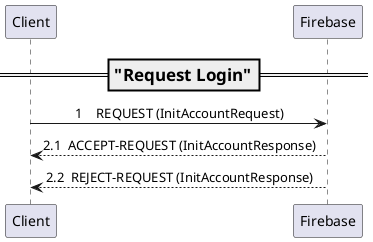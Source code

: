 @startuml
'https://plantuml.com/sequence-diagram
/'
Action : Elementos que representas los eventos a los que responden los agentes para completar las tareas de la ontología.
Predicate : Elementos que representan las respuestas a los eventos para completar las tareas de la ontología.
'/
'autonumber
skinparam defaultFontName consolas
skinparam sequenceMessageAlign center

=== "Request Login" ==
'...5 minutes latter...
Client ->   Firebase:  1    REQUEST (InitAccountRequest)
Client <--  Firebase:  2.1  ACCEPT-REQUEST (InitAccountResponse)
Client <--  Firebase:  2.2  REJECT-REQUEST (InitAccountResponse)

@enduml
